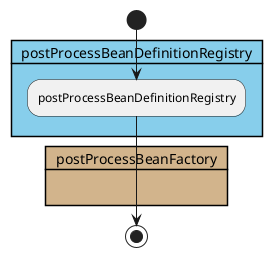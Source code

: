 @startuml
'https://plantuml.com/activity-diagram-beta

start
card #skyblue postProcessBeanDefinitionRegistry {

:postProcessBeanDefinitionRegistry;

}

card #tan postProcessBeanFactory {
}

stop

@enduml
